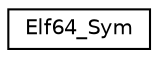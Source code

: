 digraph "Graphical Class Hierarchy"
{
 // LATEX_PDF_SIZE
  edge [fontname="Helvetica",fontsize="10",labelfontname="Helvetica",labelfontsize="10"];
  node [fontname="Helvetica",fontsize="10",shape=record];
  rankdir="LR";
  Node0 [label="Elf64_Sym",height=0.2,width=0.4,color="black", fillcolor="white", style="filled",URL="$structElf64__Sym.html",tooltip=" "];
}
